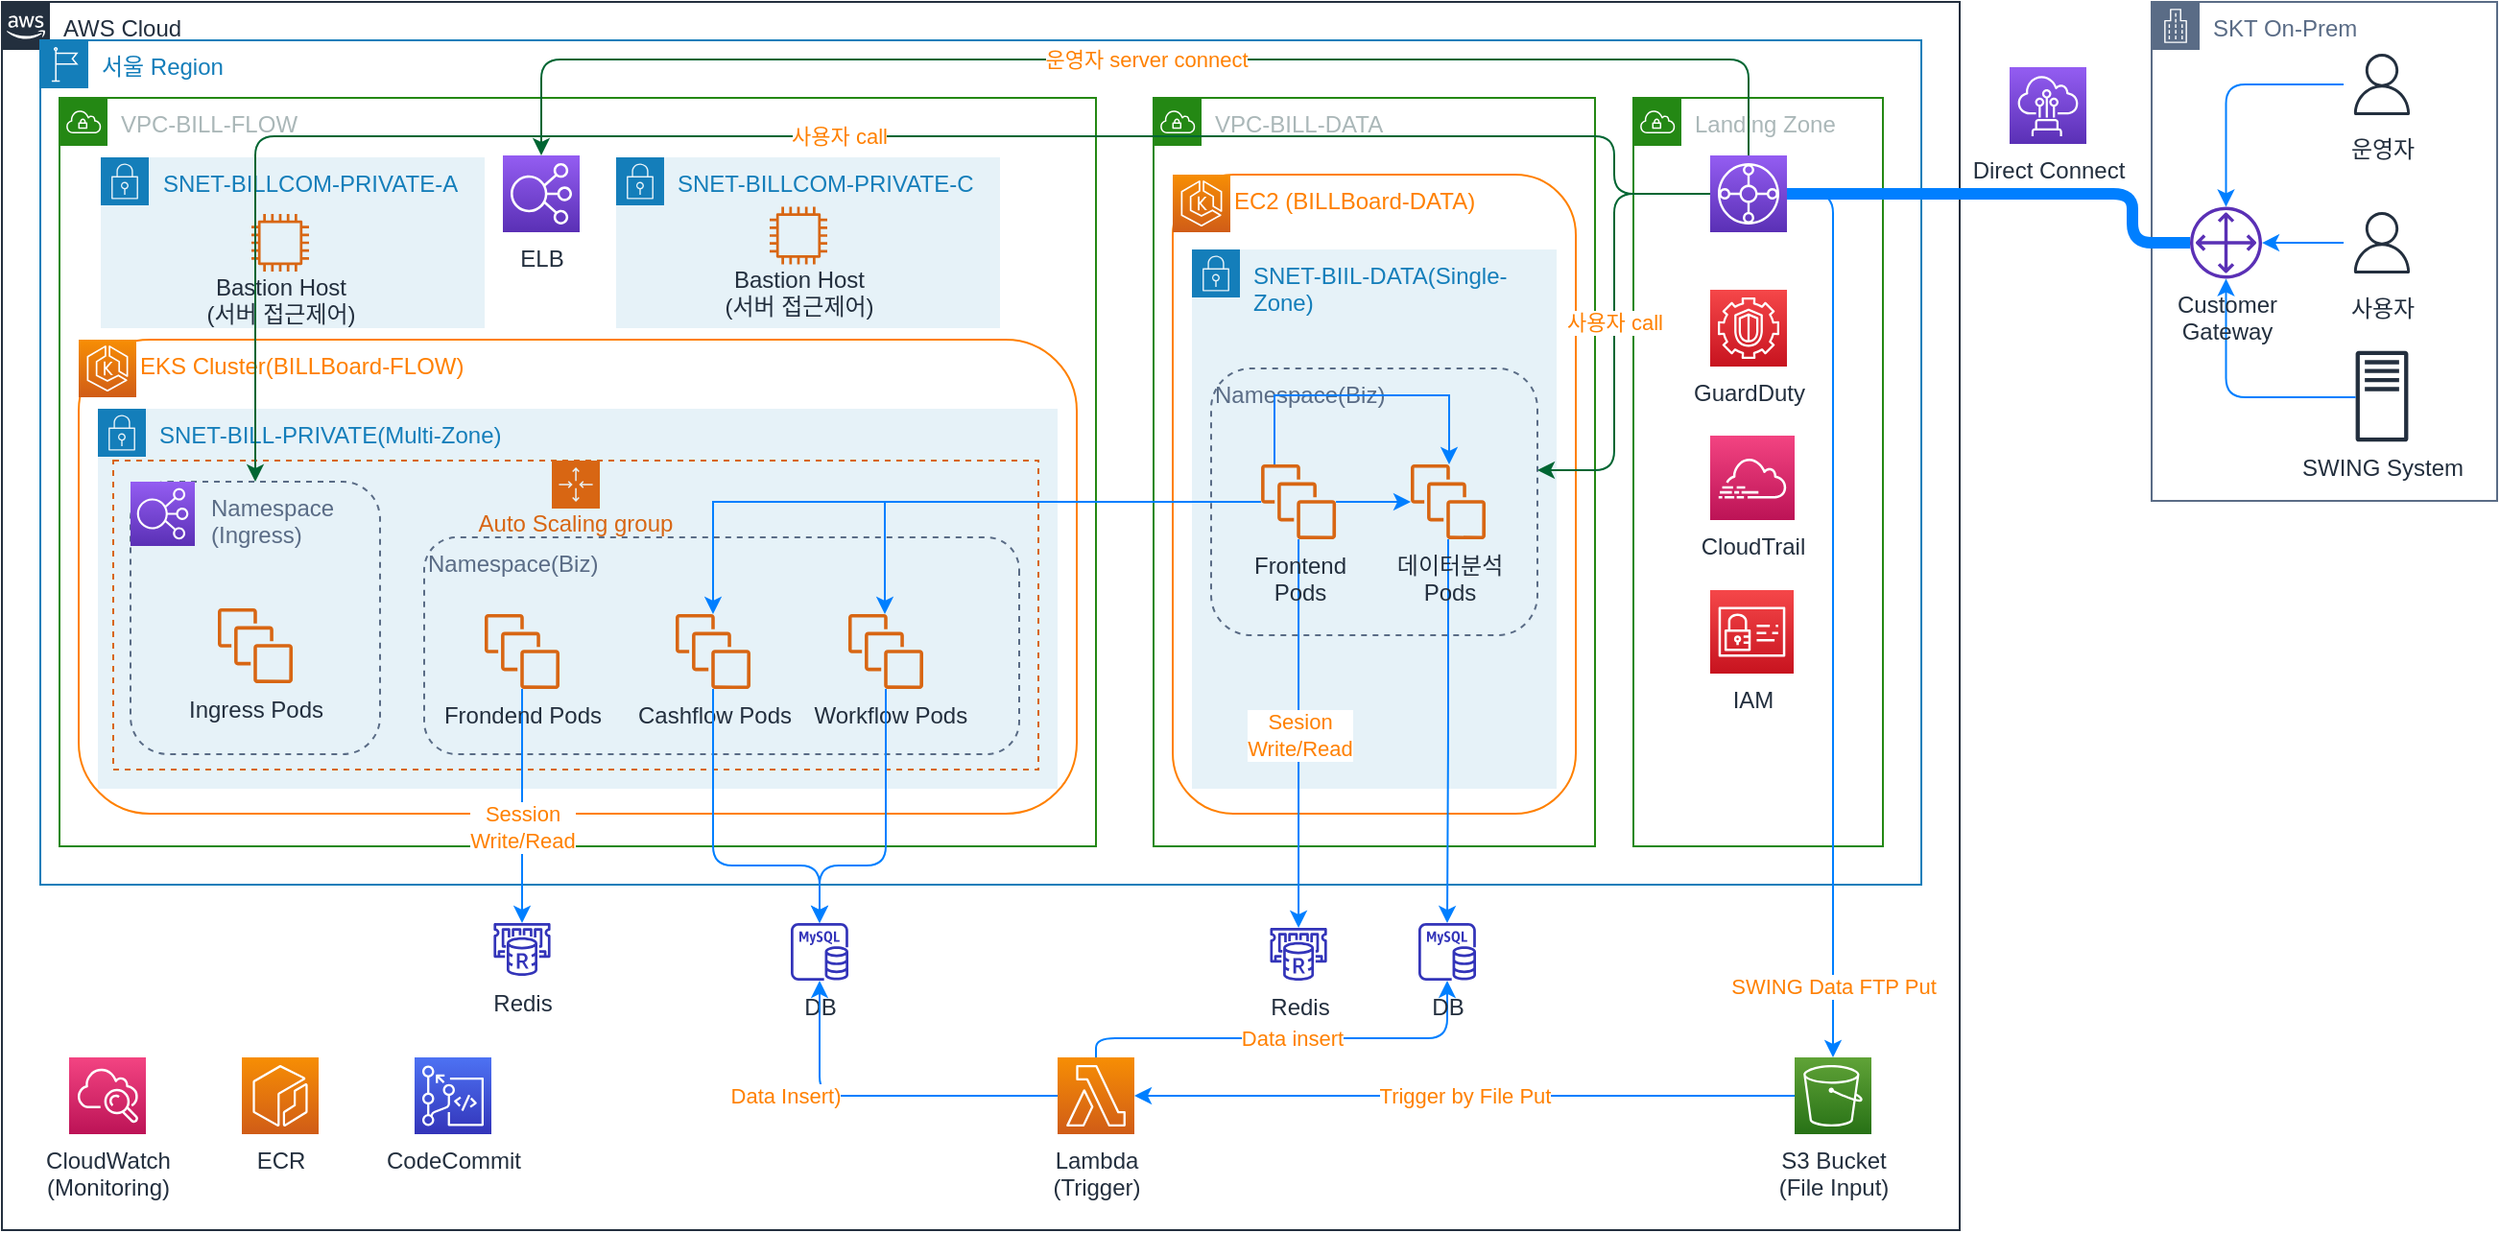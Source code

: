 <mxfile version="14.1.8" type="device"><diagram id="i7b0zLEzQgFshTL4NF65" name="Page-1"><mxGraphModel dx="1422" dy="822" grid="0" gridSize="10" guides="1" tooltips="1" connect="1" arrows="1" fold="1" page="1" pageScale="1" pageWidth="1654" pageHeight="2336" math="0" shadow="0"><root><mxCell id="0"/><mxCell id="1" parent="0"/><mxCell id="xPm_Cup0uoYfymzX6DhI-1" value="AWS Cloud" style="points=[[0,0],[0.25,0],[0.5,0],[0.75,0],[1,0],[1,0.25],[1,0.5],[1,0.75],[1,1],[0.75,1],[0.5,1],[0.25,1],[0,1],[0,0.75],[0,0.5],[0,0.25]];outlineConnect=0;gradientColor=none;html=1;whiteSpace=wrap;fontSize=12;fontStyle=0;shape=mxgraph.aws4.group;grIcon=mxgraph.aws4.group_aws_cloud_alt;strokeColor=#232F3E;fillColor=none;verticalAlign=top;align=left;spacingLeft=30;fontColor=#232F3E;dashed=0;rounded=1;" parent="1" vertex="1"><mxGeometry x="30" y="40" width="1020" height="640" as="geometry"/></mxCell><mxCell id="xPm_Cup0uoYfymzX6DhI-2" value="서울 Region" style="points=[[0,0],[0.25,0],[0.5,0],[0.75,0],[1,0],[1,0.25],[1,0.5],[1,0.75],[1,1],[0.75,1],[0.5,1],[0.25,1],[0,1],[0,0.75],[0,0.5],[0,0.25]];outlineConnect=0;gradientColor=none;html=1;whiteSpace=wrap;fontSize=12;fontStyle=0;shape=mxgraph.aws4.group;grIcon=mxgraph.aws4.group_region;strokeColor=#147EBA;fillColor=none;verticalAlign=top;align=left;spacingLeft=30;fontColor=#147EBA;dashed=0;rounded=1;" parent="1" vertex="1"><mxGeometry x="50" y="60" width="980" height="440" as="geometry"/></mxCell><mxCell id="xPm_Cup0uoYfymzX6DhI-3" value="VPC-BILL-FLOW" style="points=[[0,0],[0.25,0],[0.5,0],[0.75,0],[1,0],[1,0.25],[1,0.5],[1,0.75],[1,1],[0.75,1],[0.5,1],[0.25,1],[0,1],[0,0.75],[0,0.5],[0,0.25]];outlineConnect=0;gradientColor=none;html=1;whiteSpace=wrap;fontSize=12;fontStyle=0;shape=mxgraph.aws4.group;grIcon=mxgraph.aws4.group_vpc;strokeColor=#248814;fillColor=none;verticalAlign=top;align=left;spacingLeft=30;fontColor=#AAB7B8;dashed=0;rounded=1;" parent="1" vertex="1"><mxGeometry x="60" y="90" width="540" height="390" as="geometry"/></mxCell><mxCell id="xPm_Cup0uoYfymzX6DhI-11" value="         EKS Cluster(BILLBoard-FLOW)" style="fillColor=none;verticalAlign=top;fontStyle=0;align=left;fontColor=#FF8000;strokeColor=#FF8000;rounded=1;" parent="1" vertex="1"><mxGeometry x="70" y="216" width="520" height="247" as="geometry"/></mxCell><mxCell id="xPm_Cup0uoYfymzX6DhI-4" value="SNET-BILL-PRIVATE(Multi-Zone)" style="points=[[0,0],[0.25,0],[0.5,0],[0.75,0],[1,0],[1,0.25],[1,0.5],[1,0.75],[1,1],[0.75,1],[0.5,1],[0.25,1],[0,1],[0,0.75],[0,0.5],[0,0.25]];outlineConnect=0;gradientColor=none;html=1;whiteSpace=wrap;fontSize=12;fontStyle=0;shape=mxgraph.aws4.group;grIcon=mxgraph.aws4.group_security_group;grStroke=0;strokeColor=#147EBA;fillColor=#E6F2F8;verticalAlign=top;align=left;spacingLeft=30;fontColor=#147EBA;dashed=0;rounded=1;" parent="1" vertex="1"><mxGeometry x="80" y="252" width="500" height="198" as="geometry"/></mxCell><mxCell id="xPm_Cup0uoYfymzX6DhI-12" value="" style="outlineConnect=0;fontColor=#232F3E;gradientColor=#F78E04;gradientDirection=north;fillColor=#D05C17;strokeColor=#ffffff;dashed=0;verticalLabelPosition=bottom;verticalAlign=top;align=center;html=1;fontSize=12;fontStyle=0;aspect=fixed;shape=mxgraph.aws4.resourceIcon;resIcon=mxgraph.aws4.eks;rounded=1;" parent="1" vertex="1"><mxGeometry x="70" y="216" width="30" height="30" as="geometry"/></mxCell><mxCell id="xPm_Cup0uoYfymzX6DhI-13" value="SNET-BILLCOM-PRIVATE-A" style="points=[[0,0],[0.25,0],[0.5,0],[0.75,0],[1,0],[1,0.25],[1,0.5],[1,0.75],[1,1],[0.75,1],[0.5,1],[0.25,1],[0,1],[0,0.75],[0,0.5],[0,0.25]];outlineConnect=0;gradientColor=none;html=1;whiteSpace=wrap;fontSize=12;fontStyle=0;shape=mxgraph.aws4.group;grIcon=mxgraph.aws4.group_security_group;grStroke=0;strokeColor=#147EBA;fillColor=#E6F2F8;verticalAlign=top;align=left;spacingLeft=30;fontColor=#147EBA;dashed=0;rounded=1;" parent="1" vertex="1"><mxGeometry x="81.5" y="121" width="200" height="89" as="geometry"/></mxCell><mxCell id="xPm_Cup0uoYfymzX6DhI-14" value="SNET-BILLCOM-PRIVATE-C" style="points=[[0,0],[0.25,0],[0.5,0],[0.75,0],[1,0],[1,0.25],[1,0.5],[1,0.75],[1,1],[0.75,1],[0.5,1],[0.25,1],[0,1],[0,0.75],[0,0.5],[0,0.25]];outlineConnect=0;gradientColor=none;html=1;whiteSpace=wrap;fontSize=12;fontStyle=0;shape=mxgraph.aws4.group;grIcon=mxgraph.aws4.group_security_group;grStroke=0;strokeColor=#147EBA;fillColor=#E6F2F8;verticalAlign=top;align=left;spacingLeft=30;fontColor=#147EBA;dashed=0;rounded=1;" parent="1" vertex="1"><mxGeometry x="350" y="121" width="200" height="89" as="geometry"/></mxCell><mxCell id="xPm_Cup0uoYfymzX6DhI-15" value="Bastion Host&lt;br&gt;(서버 접근제어)" style="outlineConnect=0;fontColor=#232F3E;gradientColor=none;fillColor=#D86613;strokeColor=none;dashed=0;verticalLabelPosition=bottom;verticalAlign=top;align=center;html=1;fontSize=12;fontStyle=0;aspect=fixed;pointerEvents=1;shape=mxgraph.aws4.instance2;spacing=-4;rounded=1;" parent="1" vertex="1"><mxGeometry x="160" y="150.5" width="30" height="30" as="geometry"/></mxCell><mxCell id="xPm_Cup0uoYfymzX6DhI-7" value="Auto Scaling group" style="points=[[0,0],[0.25,0],[0.5,0],[0.75,0],[1,0],[1,0.25],[1,0.5],[1,0.75],[1,1],[0.75,1],[0.5,1],[0.25,1],[0,1],[0,0.75],[0,0.5],[0,0.25]];outlineConnect=0;gradientColor=none;html=1;whiteSpace=wrap;fontSize=12;fontStyle=0;shape=mxgraph.aws4.groupCenter;grIcon=mxgraph.aws4.group_auto_scaling_group;grStroke=1;strokeColor=#D86613;fillColor=none;verticalAlign=top;align=center;fontColor=#D86613;dashed=1;spacingTop=25;spacing=-4;rounded=1;" parent="1" vertex="1"><mxGeometry x="88" y="279" width="482" height="161" as="geometry"/></mxCell><mxCell id="xPm_Cup0uoYfymzX6DhI-21" value="            Namespace&#10;            (Ingress)" style="fillColor=none;strokeColor=#5A6C86;dashed=1;verticalAlign=top;fontStyle=0;fontColor=#5A6C86;align=left;rounded=1;" parent="1" vertex="1"><mxGeometry x="97" y="290" width="130" height="142" as="geometry"/></mxCell><mxCell id="xPm_Cup0uoYfymzX6DhI-22" value="Namespace(Biz)" style="fillColor=none;strokeColor=#5A6C86;dashed=1;verticalAlign=top;fontStyle=0;fontColor=#5A6C86;align=left;direction=south;rounded=1;" parent="1" vertex="1"><mxGeometry x="250" y="319" width="310" height="113" as="geometry"/></mxCell><mxCell id="xPm_Cup0uoYfymzX6DhI-24" value="Ingress Pods" style="outlineConnect=0;fontColor=#232F3E;gradientColor=none;fillColor=#D86613;strokeColor=none;dashed=0;verticalLabelPosition=bottom;verticalAlign=top;align=center;html=1;fontSize=12;fontStyle=0;aspect=fixed;pointerEvents=1;shape=mxgraph.aws4.instances;rounded=1;" parent="1" vertex="1"><mxGeometry x="142.5" y="356" width="39" height="39" as="geometry"/></mxCell><mxCell id="xPm_Cup0uoYfymzX6DhI-33" value="Session &lt;br&gt;Write/Read" style="edgeStyle=orthogonalEdgeStyle;orthogonalLoop=1;jettySize=auto;html=1;fontColor=#FF8000;strokeColor=#007FFF;" parent="1" source="xPm_Cup0uoYfymzX6DhI-25" target="xPm_Cup0uoYfymzX6DhI-29" edge="1"><mxGeometry x="1.0" y="-50" relative="1" as="geometry"><Array as="points"><mxPoint x="301" y="520"/><mxPoint x="301" y="520"/></Array><mxPoint x="50" y="-50" as="offset"/></mxGeometry></mxCell><mxCell id="xPm_Cup0uoYfymzX6DhI-25" value="Frondend Pods" style="outlineConnect=0;fontColor=#232F3E;gradientColor=none;fillColor=#D86613;strokeColor=none;dashed=0;verticalLabelPosition=bottom;verticalAlign=top;align=center;html=1;fontSize=12;fontStyle=0;aspect=fixed;pointerEvents=1;shape=mxgraph.aws4.instances;rounded=1;" parent="1" vertex="1"><mxGeometry x="281.5" y="359" width="39" height="39" as="geometry"/></mxCell><mxCell id="xPm_Cup0uoYfymzX6DhI-26" value="Cashflow Pods" style="outlineConnect=0;fontColor=#232F3E;gradientColor=none;fillColor=#D86613;strokeColor=none;dashed=0;verticalLabelPosition=bottom;verticalAlign=top;align=center;html=1;fontSize=12;fontStyle=0;aspect=fixed;pointerEvents=1;shape=mxgraph.aws4.instances;rounded=1;" parent="1" vertex="1"><mxGeometry x="381" y="359" width="39" height="39" as="geometry"/></mxCell><mxCell id="xPm_Cup0uoYfymzX6DhI-27" value="&amp;nbsp;Workflow Pods" style="outlineConnect=0;fontColor=#232F3E;gradientColor=none;fillColor=#D86613;strokeColor=none;dashed=0;verticalLabelPosition=bottom;verticalAlign=top;align=center;html=1;fontSize=12;fontStyle=0;aspect=fixed;pointerEvents=1;shape=mxgraph.aws4.instances;rounded=1;" parent="1" vertex="1"><mxGeometry x="471" y="359" width="39" height="39" as="geometry"/></mxCell><mxCell id="xPm_Cup0uoYfymzX6DhI-29" value="Redis" style="outlineConnect=0;fontColor=#232F3E;gradientColor=none;fillColor=#3334B9;strokeColor=none;dashed=0;verticalLabelPosition=bottom;verticalAlign=top;align=center;html=1;fontSize=12;fontStyle=0;aspect=fixed;pointerEvents=1;shape=mxgraph.aws4.elasticache_for_redis;rounded=1;" parent="1" vertex="1"><mxGeometry x="285.46" y="520" width="31.08" height="27.5" as="geometry"/></mxCell><mxCell id="xPm_Cup0uoYfymzX6DhI-35" value="DB" style="outlineConnect=0;fontColor=#232F3E;gradientColor=none;fillColor=#3334B9;strokeColor=none;dashed=0;verticalLabelPosition=bottom;verticalAlign=top;align=center;html=1;fontSize=12;fontStyle=0;aspect=fixed;pointerEvents=1;shape=mxgraph.aws4.rds_mysql_instance;rounded=1;" parent="1" vertex="1"><mxGeometry x="441" y="520" width="30" height="30" as="geometry"/></mxCell><mxCell id="xPm_Cup0uoYfymzX6DhI-40" style="edgeStyle=orthogonalEdgeStyle;orthogonalLoop=1;jettySize=auto;html=1;strokeColor=#007FFF;fontColor=#FF8000;" parent="1" source="xPm_Cup0uoYfymzX6DhI-27" target="xPm_Cup0uoYfymzX6DhI-35" edge="1"><mxGeometry relative="1" as="geometry"><Array as="points"><mxPoint x="490" y="490"/><mxPoint x="456" y="490"/></Array></mxGeometry></mxCell><mxCell id="xPm_Cup0uoYfymzX6DhI-39" style="edgeStyle=orthogonalEdgeStyle;orthogonalLoop=1;jettySize=auto;html=1;strokeColor=#007FFF;fontColor=#FF8000;" parent="1" source="xPm_Cup0uoYfymzX6DhI-26" target="xPm_Cup0uoYfymzX6DhI-35" edge="1"><mxGeometry relative="1" as="geometry"><Array as="points"><mxPoint x="400" y="490"/><mxPoint x="456" y="490"/></Array></mxGeometry></mxCell><mxCell id="xPm_Cup0uoYfymzX6DhI-47" value="Trigger by File Put" style="edgeStyle=orthogonalEdgeStyle;orthogonalLoop=1;jettySize=auto;html=1;strokeColor=#007FFF;fontColor=#FF8000;" parent="1" source="xPm_Cup0uoYfymzX6DhI-45" target="xPm_Cup0uoYfymzX6DhI-46" edge="1"><mxGeometry relative="1" as="geometry"/></mxCell><mxCell id="xPm_Cup0uoYfymzX6DhI-45" value="S3 Bucket&lt;br&gt;(File Input)" style="outlineConnect=0;fontColor=#232F3E;gradientColor=#60A337;gradientDirection=north;fillColor=#277116;strokeColor=#ffffff;dashed=0;verticalLabelPosition=bottom;verticalAlign=top;align=center;html=1;fontSize=12;fontStyle=0;aspect=fixed;shape=mxgraph.aws4.resourceIcon;resIcon=mxgraph.aws4.s3;rounded=1;" parent="1" vertex="1"><mxGeometry x="964" y="590" width="40" height="40" as="geometry"/></mxCell><mxCell id="xPm_Cup0uoYfymzX6DhI-48" value="Data Insert)" style="edgeStyle=orthogonalEdgeStyle;orthogonalLoop=1;jettySize=auto;html=1;strokeColor=#007FFF;fontColor=#FF8000;" parent="1" source="xPm_Cup0uoYfymzX6DhI-46" target="xPm_Cup0uoYfymzX6DhI-35" edge="1"><mxGeometry x="0.333" y="-20" relative="1" as="geometry"><Array as="points"><mxPoint x="456" y="570"/><mxPoint x="456" y="570"/></Array><mxPoint x="-20" y="20" as="offset"/></mxGeometry></mxCell><mxCell id="xPm_Cup0uoYfymzX6DhI-73" value="Data insert" style="edgeStyle=orthogonalEdgeStyle;orthogonalLoop=1;jettySize=auto;html=1;strokeColor=#007FFF;fontColor=#FF8000;" parent="1" source="xPm_Cup0uoYfymzX6DhI-46" target="xPm_Cup0uoYfymzX6DhI-68" edge="1"><mxGeometry relative="1" as="geometry"><Array as="points"><mxPoint x="600" y="580"/><mxPoint x="783" y="580"/></Array></mxGeometry></mxCell><mxCell id="xPm_Cup0uoYfymzX6DhI-46" value="Lambda&lt;br&gt;(Trigger)" style="outlineConnect=0;fontColor=#232F3E;gradientColor=#F78E04;gradientDirection=north;fillColor=#D05C17;strokeColor=#ffffff;dashed=0;verticalLabelPosition=bottom;verticalAlign=top;align=center;html=1;fontSize=12;fontStyle=0;aspect=fixed;shape=mxgraph.aws4.resourceIcon;resIcon=mxgraph.aws4.lambda;rounded=1;" parent="1" vertex="1"><mxGeometry x="580" y="590" width="40" height="40" as="geometry"/></mxCell><mxCell id="xPm_Cup0uoYfymzX6DhI-49" value="ECR" style="outlineConnect=0;fontColor=#232F3E;gradientColor=#F78E04;gradientDirection=north;fillColor=#D05C17;strokeColor=#ffffff;dashed=0;verticalLabelPosition=bottom;verticalAlign=top;align=center;html=1;fontSize=12;fontStyle=0;aspect=fixed;shape=mxgraph.aws4.resourceIcon;resIcon=mxgraph.aws4.ecr;rounded=1;" parent="1" vertex="1"><mxGeometry x="155" y="590" width="40" height="40" as="geometry"/></mxCell><mxCell id="xPm_Cup0uoYfymzX6DhI-50" value="CloudWatch&lt;br&gt;(Monitoring)" style="outlineConnect=0;fontColor=#232F3E;gradientColor=#F34482;gradientDirection=north;fillColor=#BC1356;strokeColor=#ffffff;dashed=0;verticalLabelPosition=bottom;verticalAlign=top;align=center;html=1;fontSize=12;fontStyle=0;aspect=fixed;shape=mxgraph.aws4.resourceIcon;resIcon=mxgraph.aws4.cloudwatch;rounded=1;" parent="1" vertex="1"><mxGeometry x="65.0" y="590" width="40" height="40" as="geometry"/></mxCell><mxCell id="xPm_Cup0uoYfymzX6DhI-52" value="Landing Zone" style="points=[[0,0],[0.25,0],[0.5,0],[0.75,0],[1,0],[1,0.25],[1,0.5],[1,0.75],[1,1],[0.75,1],[0.5,1],[0.25,1],[0,1],[0,0.75],[0,0.5],[0,0.25]];outlineConnect=0;gradientColor=none;html=1;whiteSpace=wrap;fontSize=12;fontStyle=0;shape=mxgraph.aws4.group;grIcon=mxgraph.aws4.group_vpc;strokeColor=#248814;fillColor=none;verticalAlign=top;align=left;spacingLeft=30;fontColor=#AAB7B8;dashed=0;rounded=1;" parent="1" vertex="1"><mxGeometry x="880" y="90" width="130" height="390" as="geometry"/></mxCell><mxCell id="xPm_Cup0uoYfymzX6DhI-53" value="VPC-BILL-DATA" style="points=[[0,0],[0.25,0],[0.5,0],[0.75,0],[1,0],[1,0.25],[1,0.5],[1,0.75],[1,1],[0.75,1],[0.5,1],[0.25,1],[0,1],[0,0.75],[0,0.5],[0,0.25]];outlineConnect=0;gradientColor=none;html=1;whiteSpace=wrap;fontSize=12;fontStyle=0;shape=mxgraph.aws4.group;grIcon=mxgraph.aws4.group_vpc;strokeColor=#248814;fillColor=none;verticalAlign=top;align=left;spacingLeft=30;fontColor=#AAB7B8;dashed=0;rounded=1;" parent="1" vertex="1"><mxGeometry x="630" y="90" width="230" height="390" as="geometry"/></mxCell><mxCell id="xPm_Cup0uoYfymzX6DhI-54" value="         EC2 (BILLBoard-DATA)" style="fillColor=none;verticalAlign=top;fontStyle=0;align=left;fontColor=#FF8000;strokeColor=#FF8000;rounded=1;" parent="1" vertex="1"><mxGeometry x="640" y="130" width="210" height="333" as="geometry"/></mxCell><mxCell id="xPm_Cup0uoYfymzX6DhI-56" value="SNET-BIIL-DATA(Single-Zone)" style="points=[[0,0],[0.25,0],[0.5,0],[0.75,0],[1,0],[1,0.25],[1,0.5],[1,0.75],[1,1],[0.75,1],[0.5,1],[0.25,1],[0,1],[0,0.75],[0,0.5],[0,0.25]];outlineConnect=0;gradientColor=none;html=1;whiteSpace=wrap;fontSize=12;fontStyle=0;shape=mxgraph.aws4.group;grIcon=mxgraph.aws4.group_security_group;grStroke=0;strokeColor=#147EBA;fillColor=#E6F2F8;verticalAlign=top;align=left;spacingLeft=30;fontColor=#147EBA;dashed=0;rounded=1;" parent="1" vertex="1"><mxGeometry x="650" y="169" width="190" height="281" as="geometry"/></mxCell><mxCell id="xPm_Cup0uoYfymzX6DhI-58" value="Namespace(Biz)" style="fillColor=none;strokeColor=#5A6C86;dashed=1;verticalAlign=top;fontStyle=0;fontColor=#5A6C86;align=left;direction=south;rounded=1;" parent="1" vertex="1"><mxGeometry x="660" y="231" width="170" height="139" as="geometry"/></mxCell><mxCell id="xPm_Cup0uoYfymzX6DhI-69" value="Sesion&lt;br&gt;Write/Read" style="edgeStyle=orthogonalEdgeStyle;orthogonalLoop=1;jettySize=auto;html=1;strokeColor=#007FFF;fontColor=#FF8000;" parent="1" source="xPm_Cup0uoYfymzX6DhI-60" target="xPm_Cup0uoYfymzX6DhI-67" edge="1"><mxGeometry relative="1" as="geometry"/></mxCell><mxCell id="fS3JDsDFLhkFdhJ5i7n--3" style="edgeStyle=orthogonalEdgeStyle;rounded=0;orthogonalLoop=1;jettySize=auto;html=1;strokeColor=#007FFF;" parent="1" source="xPm_Cup0uoYfymzX6DhI-60" target="xPm_Cup0uoYfymzX6DhI-62" edge="1"><mxGeometry relative="1" as="geometry"><mxPoint x="734.028" y="274.5" as="targetPoint"/></mxGeometry></mxCell><mxCell id="fS3JDsDFLhkFdhJ5i7n--4" style="edgeStyle=orthogonalEdgeStyle;rounded=0;orthogonalLoop=1;jettySize=auto;html=1;strokeColor=#007FFF;" parent="1" source="xPm_Cup0uoYfymzX6DhI-60" target="xPm_Cup0uoYfymzX6DhI-62" edge="1"><mxGeometry relative="1" as="geometry"><Array as="points"><mxPoint x="693" y="245"/><mxPoint x="784" y="245"/></Array></mxGeometry></mxCell><mxCell id="xPm_Cup0uoYfymzX6DhI-71" style="edgeStyle=orthogonalEdgeStyle;orthogonalLoop=1;jettySize=auto;html=1;strokeColor=#007FFF;fontColor=#FF8000;" parent="1" source="xPm_Cup0uoYfymzX6DhI-62" target="xPm_Cup0uoYfymzX6DhI-68" edge="1"><mxGeometry relative="1" as="geometry"><Array as="points"/></mxGeometry></mxCell><mxCell id="xPm_Cup0uoYfymzX6DhI-62" value="데이터분석&lt;br&gt;Pods" style="outlineConnect=0;fontColor=#232F3E;gradientColor=none;fillColor=#D86613;strokeColor=none;dashed=0;verticalLabelPosition=bottom;verticalAlign=top;align=center;html=1;fontSize=12;fontStyle=0;aspect=fixed;pointerEvents=1;shape=mxgraph.aws4.instances;rounded=1;" parent="1" vertex="1"><mxGeometry x="764" y="281" width="39" height="39" as="geometry"/></mxCell><mxCell id="xPm_Cup0uoYfymzX6DhI-63" value="" style="outlineConnect=0;fontColor=#232F3E;gradientColor=#F78E04;gradientDirection=north;fillColor=#D05C17;strokeColor=#ffffff;dashed=0;verticalLabelPosition=bottom;verticalAlign=top;align=center;html=1;fontSize=12;fontStyle=0;aspect=fixed;shape=mxgraph.aws4.resourceIcon;resIcon=mxgraph.aws4.eks;rounded=1;" parent="1" vertex="1"><mxGeometry x="640" y="130" width="30" height="30" as="geometry"/></mxCell><mxCell id="xPm_Cup0uoYfymzX6DhI-67" value="Redis" style="outlineConnect=0;fontColor=#232F3E;gradientColor=none;fillColor=#3334B9;strokeColor=none;dashed=0;verticalLabelPosition=bottom;verticalAlign=top;align=center;html=1;fontSize=12;fontStyle=0;aspect=fixed;pointerEvents=1;shape=mxgraph.aws4.elasticache_for_redis;rounded=1;" parent="1" vertex="1"><mxGeometry x="690" y="522.5" width="31.08" height="27.5" as="geometry"/></mxCell><mxCell id="xPm_Cup0uoYfymzX6DhI-68" value="DB" style="outlineConnect=0;fontColor=#232F3E;gradientColor=none;fillColor=#3334B9;strokeColor=none;dashed=0;verticalLabelPosition=bottom;verticalAlign=top;align=center;html=1;fontSize=12;fontStyle=0;aspect=fixed;pointerEvents=1;shape=mxgraph.aws4.rds_mysql_instance;rounded=1;" parent="1" vertex="1"><mxGeometry x="768" y="520" width="30" height="30" as="geometry"/></mxCell><mxCell id="xPm_Cup0uoYfymzX6DhI-75" value="SKT On-Prem" style="points=[[0,0],[0.25,0],[0.5,0],[0.75,0],[1,0],[1,0.25],[1,0.5],[1,0.75],[1,1],[0.75,1],[0.5,1],[0.25,1],[0,1],[0,0.75],[0,0.5],[0,0.25]];outlineConnect=0;gradientColor=none;html=1;whiteSpace=wrap;fontSize=12;fontStyle=0;shape=mxgraph.aws4.group;grIcon=mxgraph.aws4.group_corporate_data_center;strokeColor=#5A6C86;fillColor=none;verticalAlign=top;align=left;spacingLeft=30;fontColor=#5A6C86;dashed=0;rounded=1;" parent="1" vertex="1"><mxGeometry x="1150" y="40" width="180" height="260" as="geometry"/></mxCell><mxCell id="xPm_Cup0uoYfymzX6DhI-76" value="SWING System" style="outlineConnect=0;fontColor=#232F3E;gradientColor=none;fillColor=#232F3E;strokeColor=none;dashed=0;verticalLabelPosition=bottom;verticalAlign=top;align=center;html=1;fontSize=12;fontStyle=0;aspect=fixed;pointerEvents=1;shape=mxgraph.aws4.traditional_server;rounded=1;" parent="1" vertex="1"><mxGeometry x="1256.3" y="221.75" width="27.4" height="47.5" as="geometry"/></mxCell><mxCell id="xPm_Cup0uoYfymzX6DhI-81" style="edgeStyle=orthogonalEdgeStyle;orthogonalLoop=1;jettySize=auto;html=1;endArrow=none;endFill=0;strokeColor=#007FFF;strokeWidth=1;fontColor=#FF8000;startArrow=classic;startFill=1;" parent="1" source="xPm_Cup0uoYfymzX6DhI-80" target="xPm_Cup0uoYfymzX6DhI-76" edge="1"><mxGeometry relative="1" as="geometry"><Array as="points"><mxPoint x="1189" y="246"/></Array></mxGeometry></mxCell><mxCell id="xPm_Cup0uoYfymzX6DhI-80" value="Customer&lt;br&gt;Gateway" style="outlineConnect=0;fontColor=#232F3E;gradientColor=none;fillColor=#5A30B5;strokeColor=none;dashed=0;verticalLabelPosition=bottom;verticalAlign=top;align=center;html=1;fontSize=12;fontStyle=0;aspect=fixed;pointerEvents=1;shape=mxgraph.aws4.customer_gateway;rounded=1;" parent="1" vertex="1"><mxGeometry x="1170" y="146.75" width="37.5" height="37.5" as="geometry"/></mxCell><mxCell id="xPm_Cup0uoYfymzX6DhI-83" value="SWING Data FTP Put" style="edgeStyle=orthogonalEdgeStyle;orthogonalLoop=1;jettySize=auto;html=1;endArrow=classic;endFill=1;strokeColor=#007FFF;strokeWidth=1;fontColor=#FF8000;" parent="1" source="xPm_Cup0uoYfymzX6DhI-88" target="xPm_Cup0uoYfymzX6DhI-45" edge="1"><mxGeometry x="0.849" relative="1" as="geometry"><mxPoint x="1128.733" y="143" as="sourcePoint"/><Array as="points"><mxPoint x="984" y="140"/></Array><mxPoint y="-1" as="offset"/></mxGeometry></mxCell><mxCell id="xPm_Cup0uoYfymzX6DhI-78" style="edgeStyle=orthogonalEdgeStyle;orthogonalLoop=1;jettySize=auto;html=1;strokeColor=#007FFF;fontColor=#FF8000;endArrow=none;endFill=0;strokeWidth=6;" parent="1" source="xPm_Cup0uoYfymzX6DhI-80" target="xPm_Cup0uoYfymzX6DhI-88" edge="1"><mxGeometry relative="1" as="geometry"><mxPoint x="1150" y="126" as="targetPoint"/><Array as="points"><mxPoint x="1140" y="166"/><mxPoint x="1140" y="140"/></Array></mxGeometry></mxCell><mxCell id="xPm_Cup0uoYfymzX6DhI-79" value="Direct Connect" style="outlineConnect=0;fontColor=#232F3E;gradientColor=#945DF2;gradientDirection=north;fillColor=#5A30B5;strokeColor=#ffffff;dashed=0;verticalLabelPosition=bottom;verticalAlign=top;align=center;html=1;fontSize=12;fontStyle=0;aspect=fixed;shape=mxgraph.aws4.resourceIcon;resIcon=mxgraph.aws4.direct_connect;rounded=1;" parent="1" vertex="1"><mxGeometry x="1076" y="74" width="40" height="40" as="geometry"/></mxCell><mxCell id="xPm_Cup0uoYfymzX6DhI-95" value="사용자 call" style="edgeStyle=orthogonalEdgeStyle;orthogonalLoop=1;jettySize=auto;html=1;startArrow=none;startFill=0;endArrow=classic;endFill=1;strokeWidth=1;fontColor=#FF8000;strokeColor=#006633;" parent="1" source="xPm_Cup0uoYfymzX6DhI-88" target="xPm_Cup0uoYfymzX6DhI-58" edge="1"><mxGeometry relative="1" as="geometry"><Array as="points"><mxPoint x="870" y="140"/><mxPoint x="870" y="284"/></Array><mxPoint x="830" y="222.5" as="targetPoint"/></mxGeometry></mxCell><mxCell id="xPm_Cup0uoYfymzX6DhI-88" value="" style="outlineConnect=0;fontColor=#232F3E;gradientColor=#945DF2;gradientDirection=north;fillColor=#5A30B5;strokeColor=#ffffff;dashed=0;verticalLabelPosition=bottom;verticalAlign=top;align=center;html=1;fontSize=12;fontStyle=0;aspect=fixed;shape=mxgraph.aws4.resourceIcon;resIcon=mxgraph.aws4.transit_gateway;rounded=1;" parent="1" vertex="1"><mxGeometry x="920" y="120" width="40" height="40" as="geometry"/></mxCell><mxCell id="xPm_Cup0uoYfymzX6DhI-89" value="GuardDuty" style="outlineConnect=0;fontColor=#232F3E;gradientColor=#F54749;gradientDirection=north;fillColor=#C7131F;strokeColor=#ffffff;dashed=0;verticalLabelPosition=bottom;verticalAlign=top;align=center;html=1;fontSize=12;fontStyle=0;aspect=fixed;shape=mxgraph.aws4.resourceIcon;resIcon=mxgraph.aws4.guardduty;rounded=1;" parent="1" vertex="1"><mxGeometry x="920" y="190" width="40" height="40" as="geometry"/></mxCell><mxCell id="xPm_Cup0uoYfymzX6DhI-90" value="CloudTrail" style="outlineConnect=0;fontColor=#232F3E;gradientColor=#F34482;gradientDirection=north;fillColor=#BC1356;strokeColor=#ffffff;dashed=0;verticalLabelPosition=bottom;verticalAlign=top;align=center;html=1;fontSize=12;fontStyle=0;aspect=fixed;shape=mxgraph.aws4.resourceIcon;resIcon=mxgraph.aws4.cloudtrail;rounded=1;" parent="1" vertex="1"><mxGeometry x="920" y="266" width="44" height="44" as="geometry"/></mxCell><mxCell id="xPm_Cup0uoYfymzX6DhI-91" value="IAM" style="outlineConnect=0;fontColor=#232F3E;gradientColor=#F54749;gradientDirection=north;fillColor=#C7131F;strokeColor=#ffffff;dashed=0;verticalLabelPosition=bottom;verticalAlign=top;align=center;html=1;fontSize=12;fontStyle=0;aspect=fixed;shape=mxgraph.aws4.resourceIcon;resIcon=mxgraph.aws4.identity_and_access_management;rounded=1;" parent="1" vertex="1"><mxGeometry x="920" y="346.5" width="43.5" height="43.5" as="geometry"/></mxCell><mxCell id="xPm_Cup0uoYfymzX6DhI-93" style="edgeStyle=orthogonalEdgeStyle;orthogonalLoop=1;jettySize=auto;html=1;startArrow=none;startFill=0;endArrow=classic;endFill=1;strokeColor=#007FFF;strokeWidth=1;fontColor=#FF8000;" parent="1" source="xPm_Cup0uoYfymzX6DhI-92" target="xPm_Cup0uoYfymzX6DhI-80" edge="1"><mxGeometry relative="1" as="geometry"/></mxCell><mxCell id="xPm_Cup0uoYfymzX6DhI-92" value="사용자" style="outlineConnect=0;fontColor=#232F3E;gradientColor=none;strokeColor=#232F3E;fillColor=#ffffff;dashed=0;verticalLabelPosition=bottom;verticalAlign=top;align=center;html=1;fontSize=12;fontStyle=0;aspect=fixed;shape=mxgraph.aws4.resourceIcon;resIcon=mxgraph.aws4.user;rounded=1;" parent="1" vertex="1"><mxGeometry x="1250" y="145.5" width="40" height="40" as="geometry"/></mxCell><mxCell id="xPm_Cup0uoYfymzX6DhI-98" value="ELB" style="outlineConnect=0;fontColor=#232F3E;gradientColor=#945DF2;gradientDirection=north;fillColor=#5A30B5;strokeColor=#ffffff;dashed=0;verticalLabelPosition=bottom;verticalAlign=top;align=center;html=1;fontSize=12;fontStyle=0;aspect=fixed;shape=mxgraph.aws4.resourceIcon;resIcon=mxgraph.aws4.elastic_load_balancing;rounded=1;" parent="1" vertex="1"><mxGeometry x="291" y="120" width="40" height="40" as="geometry"/></mxCell><mxCell id="xPm_Cup0uoYfymzX6DhI-99" value="운영자 server connect" style="edgeStyle=orthogonalEdgeStyle;orthogonalLoop=1;jettySize=auto;html=1;entryX=0.5;entryY=0;entryDx=0;entryDy=0;startArrow=none;startFill=0;endArrow=classic;endFill=1;strokeWidth=1;fontColor=#FF8000;strokeColor=#006633;" parent="1" source="xPm_Cup0uoYfymzX6DhI-88" target="xPm_Cup0uoYfymzX6DhI-98" edge="1"><mxGeometry relative="1" as="geometry"><mxPoint x="920" y="140" as="sourcePoint"/><mxPoint x="155" y="322" as="targetPoint"/><Array as="points"><mxPoint x="940" y="70"/><mxPoint x="311" y="70"/></Array></mxGeometry></mxCell><mxCell id="xPm_Cup0uoYfymzX6DhI-100" value="" style="outlineConnect=0;fontColor=#232F3E;gradientColor=#945DF2;gradientDirection=north;fillColor=#5A30B5;strokeColor=#ffffff;dashed=0;verticalLabelPosition=bottom;verticalAlign=top;align=center;html=1;fontSize=12;fontStyle=0;aspect=fixed;shape=mxgraph.aws4.resourceIcon;resIcon=mxgraph.aws4.elastic_load_balancing;rounded=1;" parent="1" vertex="1"><mxGeometry x="97" y="290" width="33.5" height="33.5" as="geometry"/></mxCell><mxCell id="xPm_Cup0uoYfymzX6DhI-102" value="사용자 call" style="edgeStyle=orthogonalEdgeStyle;orthogonalLoop=1;jettySize=auto;html=1;entryX=0.5;entryY=0;entryDx=0;entryDy=0;startArrow=none;startFill=0;endArrow=classic;endFill=1;strokeWidth=1;fontColor=#FF8000;strokeColor=#006633;" parent="1" source="xPm_Cup0uoYfymzX6DhI-88" target="xPm_Cup0uoYfymzX6DhI-21" edge="1"><mxGeometry relative="1" as="geometry"><mxPoint x="930" y="150" as="sourcePoint"/><mxPoint x="321" y="130" as="targetPoint"/><Array as="points"><mxPoint x="870" y="140"/><mxPoint x="870" y="110"/><mxPoint x="162" y="110"/></Array></mxGeometry></mxCell><mxCell id="xPm_Cup0uoYfymzX6DhI-103" value="CodeCommit" style="outlineConnect=0;fontColor=#232F3E;gradientColor=#4D72F3;gradientDirection=north;fillColor=#3334B9;strokeColor=#ffffff;dashed=0;verticalLabelPosition=bottom;verticalAlign=top;align=center;html=1;fontSize=12;fontStyle=0;aspect=fixed;shape=mxgraph.aws4.resourceIcon;resIcon=mxgraph.aws4.codecommit;rounded=1;" parent="1" vertex="1"><mxGeometry x="245" y="590" width="40" height="40" as="geometry"/></mxCell><mxCell id="xPm_Cup0uoYfymzX6DhI-105" style="edgeStyle=orthogonalEdgeStyle;orthogonalLoop=1;jettySize=auto;html=1;startArrow=none;startFill=0;endArrow=classic;endFill=1;strokeColor=#007FFF;strokeWidth=1;fontColor=#FF8000;" parent="1" source="xPm_Cup0uoYfymzX6DhI-104" target="xPm_Cup0uoYfymzX6DhI-80" edge="1"><mxGeometry relative="1" as="geometry"/></mxCell><mxCell id="xPm_Cup0uoYfymzX6DhI-104" value="운영자" style="outlineConnect=0;fontColor=#232F3E;gradientColor=none;strokeColor=#232F3E;fillColor=#ffffff;dashed=0;verticalLabelPosition=bottom;verticalAlign=top;align=center;html=1;fontSize=12;fontStyle=0;aspect=fixed;shape=mxgraph.aws4.resourceIcon;resIcon=mxgraph.aws4.user;rounded=1;" parent="1" vertex="1"><mxGeometry x="1250" y="63" width="40" height="40" as="geometry"/></mxCell><mxCell id="xPm_Cup0uoYfymzX6DhI-110" value="Bastion Host&lt;br&gt;(서버 접근제어)" style="outlineConnect=0;fontColor=#232F3E;gradientColor=none;fillColor=#D86613;strokeColor=none;dashed=0;verticalLabelPosition=bottom;verticalAlign=top;align=center;html=1;fontSize=12;fontStyle=0;aspect=fixed;pointerEvents=1;shape=mxgraph.aws4.instance2;spacing=-4;rounded=1;" parent="1" vertex="1"><mxGeometry x="430" y="146.75" width="30" height="30" as="geometry"/></mxCell><mxCell id="fS3JDsDFLhkFdhJ5i7n--2" style="edgeStyle=orthogonalEdgeStyle;rounded=0;orthogonalLoop=1;jettySize=auto;html=1;strokeColor=#007FFF;" parent="1" source="xPm_Cup0uoYfymzX6DhI-60" target="xPm_Cup0uoYfymzX6DhI-27" edge="1"><mxGeometry relative="1" as="geometry"><Array as="points"><mxPoint x="490" y="301"/></Array></mxGeometry></mxCell><mxCell id="fS3JDsDFLhkFdhJ5i7n--1" style="edgeStyle=orthogonalEdgeStyle;rounded=0;orthogonalLoop=1;jettySize=auto;html=1;strokeColor=#007FFF;" parent="1" source="xPm_Cup0uoYfymzX6DhI-60" target="xPm_Cup0uoYfymzX6DhI-26" edge="1"><mxGeometry relative="1" as="geometry"/></mxCell><mxCell id="xPm_Cup0uoYfymzX6DhI-60" value="Frontend&lt;br&gt;Pods" style="outlineConnect=0;fontColor=#232F3E;gradientColor=none;fillColor=#D86613;strokeColor=none;dashed=0;verticalLabelPosition=bottom;verticalAlign=top;align=center;html=1;fontSize=12;fontStyle=0;aspect=fixed;pointerEvents=1;shape=mxgraph.aws4.instances;rounded=1;" parent="1" vertex="1"><mxGeometry x="686.04" y="281" width="39" height="39" as="geometry"/></mxCell></root></mxGraphModel></diagram></mxfile>